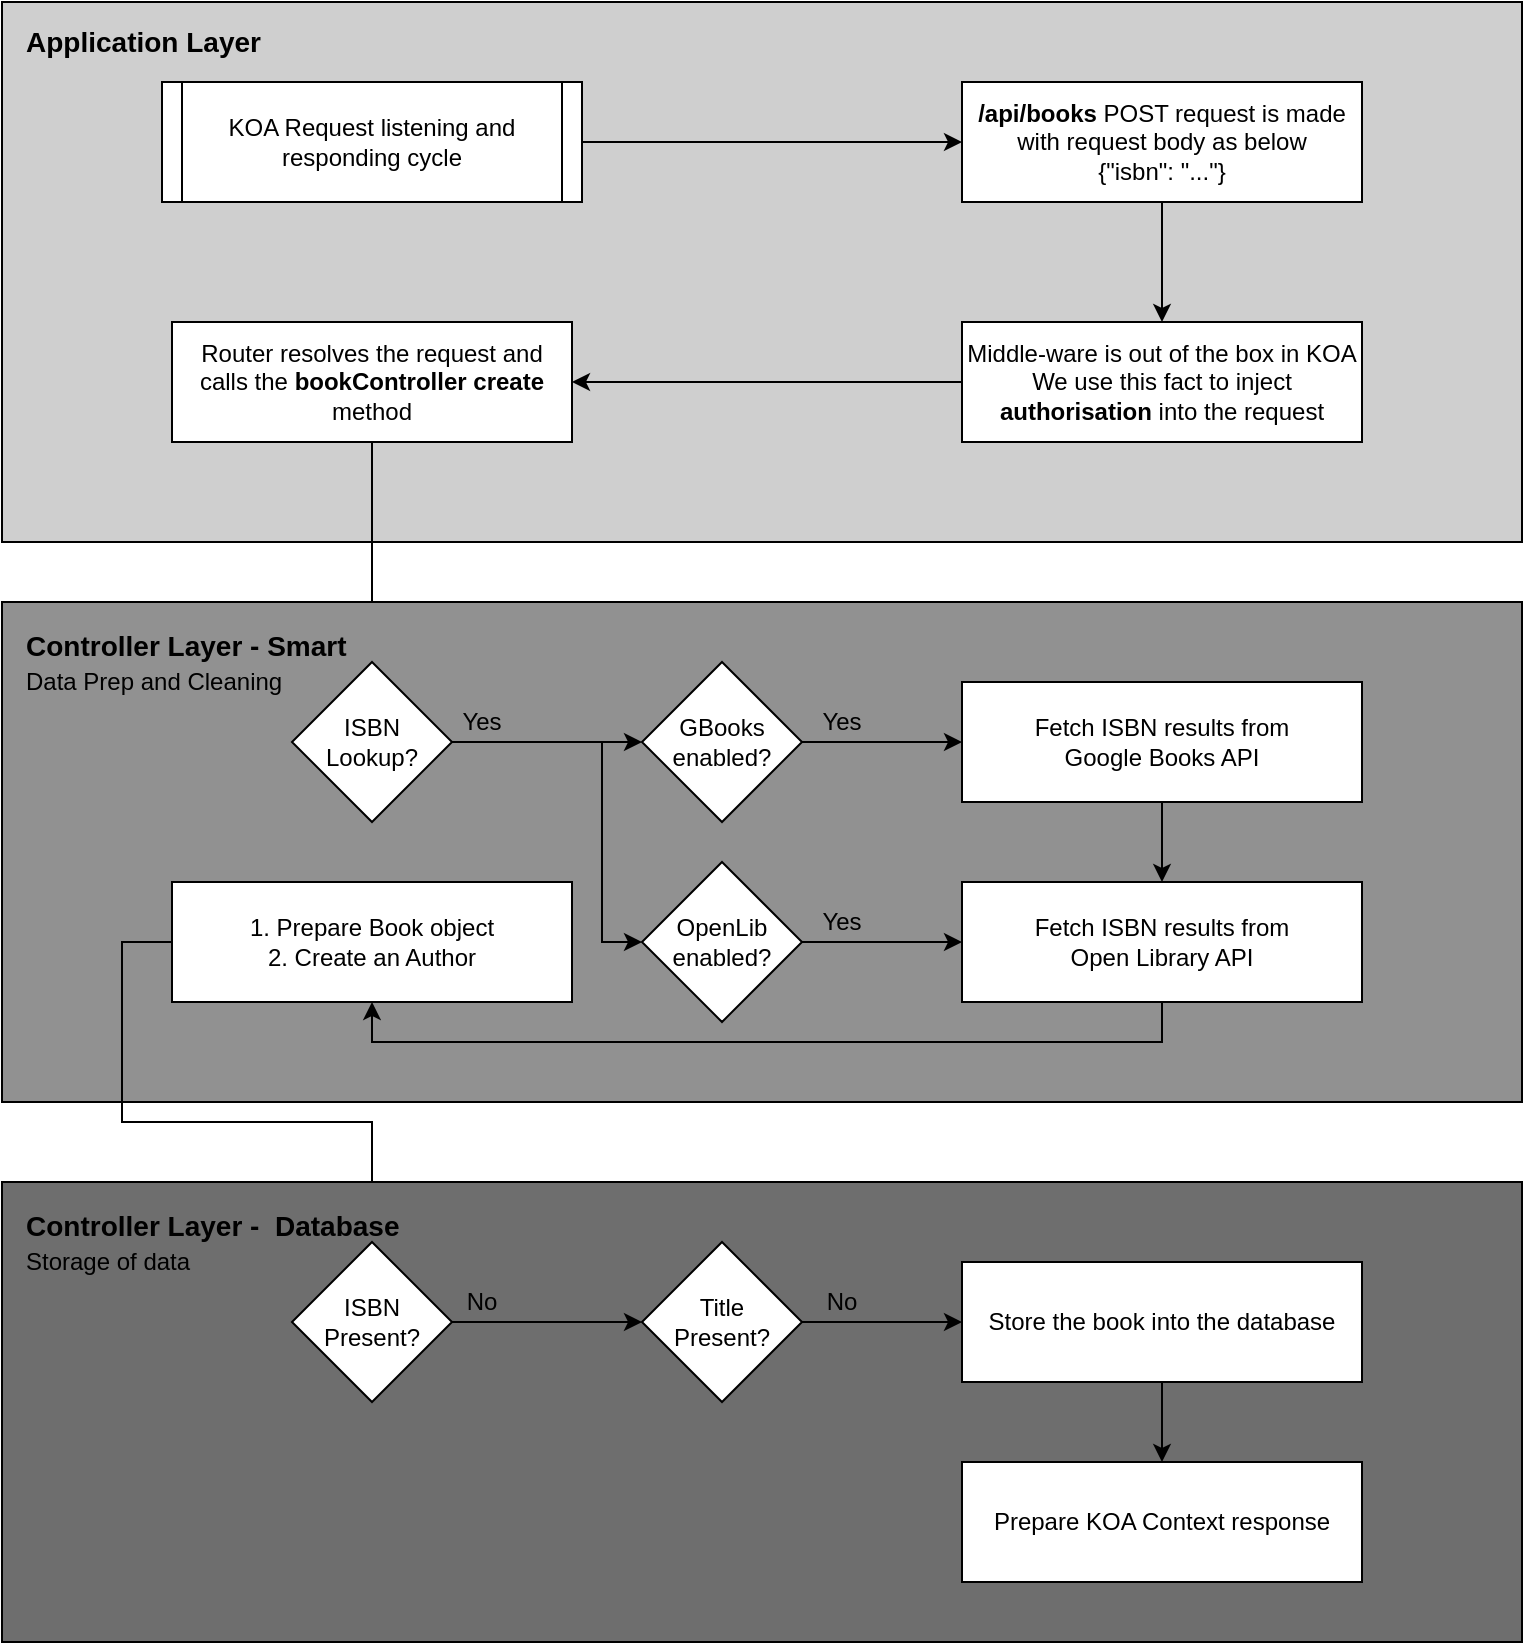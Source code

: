 <mxfile version="14.9.6" type="device"><diagram id="m3dN8ZAIcdzUo6bKnTt8" name="Page-1"><mxGraphModel dx="1422" dy="708" grid="1" gridSize="10" guides="1" tooltips="1" connect="1" arrows="1" fold="1" page="1" pageScale="1" pageWidth="827" pageHeight="1169" math="0" shadow="0"><root><mxCell id="0"/><mxCell id="1" parent="0"/><mxCell id="bxgr4_njgueO4-akbIJ1-2" value="" style="rounded=0;whiteSpace=wrap;html=1;fillColor=#CFCFCF;" vertex="1" parent="1"><mxGeometry x="40" y="80" width="760" height="270" as="geometry"/></mxCell><mxCell id="bxgr4_njgueO4-akbIJ1-10" style="edgeStyle=orthogonalEdgeStyle;rounded=0;orthogonalLoop=1;jettySize=auto;html=1;" edge="1" parent="1" source="bxgr4_njgueO4-akbIJ1-4" target="bxgr4_njgueO4-akbIJ1-5"><mxGeometry relative="1" as="geometry"/></mxCell><mxCell id="bxgr4_njgueO4-akbIJ1-4" value="KOA Request listening and responding cycle" style="shape=process;whiteSpace=wrap;html=1;backgroundOutline=1;size=0.048;" vertex="1" parent="1"><mxGeometry x="120" y="120" width="210" height="60" as="geometry"/></mxCell><mxCell id="bxgr4_njgueO4-akbIJ1-11" style="edgeStyle=orthogonalEdgeStyle;rounded=0;orthogonalLoop=1;jettySize=auto;html=1;entryX=0.5;entryY=0;entryDx=0;entryDy=0;" edge="1" parent="1" source="bxgr4_njgueO4-akbIJ1-5" target="bxgr4_njgueO4-akbIJ1-6"><mxGeometry relative="1" as="geometry"/></mxCell><mxCell id="bxgr4_njgueO4-akbIJ1-5" value="&lt;b&gt;/api/books&lt;/b&gt; POST request is made&lt;br&gt;with request body as below&lt;br&gt;{&quot;isbn&quot;: &quot;...&quot;}" style="rounded=0;whiteSpace=wrap;html=1;" vertex="1" parent="1"><mxGeometry x="520" y="120" width="200" height="60" as="geometry"/></mxCell><mxCell id="bxgr4_njgueO4-akbIJ1-12" style="edgeStyle=orthogonalEdgeStyle;rounded=0;orthogonalLoop=1;jettySize=auto;html=1;entryX=1;entryY=0.5;entryDx=0;entryDy=0;" edge="1" parent="1" source="bxgr4_njgueO4-akbIJ1-6" target="bxgr4_njgueO4-akbIJ1-7"><mxGeometry relative="1" as="geometry"/></mxCell><mxCell id="bxgr4_njgueO4-akbIJ1-6" value="Middle-ware is out of the box in KOA&lt;br&gt;We use this fact to inject&lt;br&gt;&lt;b&gt;authorisation&lt;/b&gt; into the request" style="rounded=0;whiteSpace=wrap;html=1;" vertex="1" parent="1"><mxGeometry x="520" y="240" width="200" height="60" as="geometry"/></mxCell><mxCell id="bxgr4_njgueO4-akbIJ1-57" style="edgeStyle=orthogonalEdgeStyle;rounded=0;orthogonalLoop=1;jettySize=auto;html=1;fontSize=14;" edge="1" parent="1" source="bxgr4_njgueO4-akbIJ1-7" target="bxgr4_njgueO4-akbIJ1-21"><mxGeometry relative="1" as="geometry"/></mxCell><mxCell id="bxgr4_njgueO4-akbIJ1-7" value="Router resolves the request and&lt;br&gt;calls the &lt;b&gt;bookController&lt;/b&gt;&amp;nbsp;&lt;b&gt;create&lt;/b&gt; method" style="rounded=0;whiteSpace=wrap;html=1;" vertex="1" parent="1"><mxGeometry x="125" y="240" width="200" height="60" as="geometry"/></mxCell><mxCell id="bxgr4_njgueO4-akbIJ1-13" value="" style="rounded=0;whiteSpace=wrap;html=1;fillColor=#919191;" vertex="1" parent="1"><mxGeometry x="40" y="380" width="760" height="250" as="geometry"/></mxCell><mxCell id="bxgr4_njgueO4-akbIJ1-35" style="edgeStyle=orthogonalEdgeStyle;rounded=0;orthogonalLoop=1;jettySize=auto;html=1;entryX=0.5;entryY=1;entryDx=0;entryDy=0;" edge="1" parent="1" source="bxgr4_njgueO4-akbIJ1-19" target="bxgr4_njgueO4-akbIJ1-20"><mxGeometry relative="1" as="geometry"><Array as="points"><mxPoint x="620" y="600"/><mxPoint x="225" y="600"/></Array></mxGeometry></mxCell><mxCell id="bxgr4_njgueO4-akbIJ1-19" value="Fetch ISBN results from &lt;br&gt;Open Library API" style="rounded=0;whiteSpace=wrap;html=1;" vertex="1" parent="1"><mxGeometry x="520" y="520" width="200" height="60" as="geometry"/></mxCell><mxCell id="bxgr4_njgueO4-akbIJ1-52" style="edgeStyle=orthogonalEdgeStyle;rounded=0;orthogonalLoop=1;jettySize=auto;html=1;" edge="1" parent="1" source="bxgr4_njgueO4-akbIJ1-20" target="bxgr4_njgueO4-akbIJ1-41"><mxGeometry relative="1" as="geometry"><Array as="points"><mxPoint x="100" y="550"/><mxPoint x="100" y="640"/><mxPoint x="225" y="640"/></Array></mxGeometry></mxCell><mxCell id="bxgr4_njgueO4-akbIJ1-20" value="1. Prepare Book object&lt;br&gt;2. Create an Author" style="rounded=0;whiteSpace=wrap;html=1;" vertex="1" parent="1"><mxGeometry x="125" y="520" width="200" height="60" as="geometry"/></mxCell><mxCell id="bxgr4_njgueO4-akbIJ1-22" style="edgeStyle=orthogonalEdgeStyle;rounded=0;orthogonalLoop=1;jettySize=auto;html=1;" edge="1" parent="1" source="bxgr4_njgueO4-akbIJ1-21" target="bxgr4_njgueO4-akbIJ1-24"><mxGeometry relative="1" as="geometry"><mxPoint x="360" y="450" as="targetPoint"/></mxGeometry></mxCell><mxCell id="bxgr4_njgueO4-akbIJ1-21" value="ISBN&lt;br&gt;Lookup?" style="rhombus;whiteSpace=wrap;html=1;" vertex="1" parent="1"><mxGeometry x="185" y="410" width="80" height="80" as="geometry"/></mxCell><mxCell id="bxgr4_njgueO4-akbIJ1-58" style="edgeStyle=orthogonalEdgeStyle;rounded=0;orthogonalLoop=1;jettySize=auto;html=1;entryX=0;entryY=0.5;entryDx=0;entryDy=0;fontSize=14;" edge="1" parent="1" source="bxgr4_njgueO4-akbIJ1-23" target="bxgr4_njgueO4-akbIJ1-27"><mxGeometry relative="1" as="geometry"><Array as="points"><mxPoint x="340" y="450"/><mxPoint x="340" y="550"/></Array></mxGeometry></mxCell><mxCell id="bxgr4_njgueO4-akbIJ1-23" value="Yes" style="text;html=1;strokeColor=none;fillColor=none;align=center;verticalAlign=middle;whiteSpace=wrap;rounded=0;" vertex="1" parent="1"><mxGeometry x="260" y="430" width="40" height="20" as="geometry"/></mxCell><mxCell id="bxgr4_njgueO4-akbIJ1-26" value="" style="edgeStyle=orthogonalEdgeStyle;rounded=0;orthogonalLoop=1;jettySize=auto;html=1;" edge="1" parent="1" source="bxgr4_njgueO4-akbIJ1-24" target="bxgr4_njgueO4-akbIJ1-25"><mxGeometry relative="1" as="geometry"/></mxCell><mxCell id="bxgr4_njgueO4-akbIJ1-24" value="GBooks&lt;br&gt;enabled?" style="rhombus;whiteSpace=wrap;html=1;" vertex="1" parent="1"><mxGeometry x="360" y="410" width="80" height="80" as="geometry"/></mxCell><mxCell id="bxgr4_njgueO4-akbIJ1-33" value="" style="edgeStyle=orthogonalEdgeStyle;rounded=0;orthogonalLoop=1;jettySize=auto;html=1;" edge="1" parent="1" source="bxgr4_njgueO4-akbIJ1-25" target="bxgr4_njgueO4-akbIJ1-19"><mxGeometry relative="1" as="geometry"/></mxCell><mxCell id="bxgr4_njgueO4-akbIJ1-25" value="Fetch ISBN results from&lt;br&gt;Google Books API" style="rounded=0;whiteSpace=wrap;html=1;" vertex="1" parent="1"><mxGeometry x="520" y="420" width="200" height="60" as="geometry"/></mxCell><mxCell id="bxgr4_njgueO4-akbIJ1-28" value="" style="edgeStyle=orthogonalEdgeStyle;rounded=0;orthogonalLoop=1;jettySize=auto;html=1;" edge="1" parent="1" source="bxgr4_njgueO4-akbIJ1-27" target="bxgr4_njgueO4-akbIJ1-19"><mxGeometry relative="1" as="geometry"/></mxCell><mxCell id="bxgr4_njgueO4-akbIJ1-27" value="OpenLib&lt;br&gt;enabled?" style="rhombus;whiteSpace=wrap;html=1;" vertex="1" parent="1"><mxGeometry x="360" y="510" width="80" height="80" as="geometry"/></mxCell><mxCell id="bxgr4_njgueO4-akbIJ1-31" value="Yes" style="text;html=1;strokeColor=none;fillColor=none;align=center;verticalAlign=middle;whiteSpace=wrap;rounded=0;" vertex="1" parent="1"><mxGeometry x="440" y="430" width="40" height="20" as="geometry"/></mxCell><mxCell id="bxgr4_njgueO4-akbIJ1-36" value="" style="rounded=0;whiteSpace=wrap;html=1;fillColor=#6E6E6E;" vertex="1" parent="1"><mxGeometry x="40" y="670" width="760" height="230" as="geometry"/></mxCell><mxCell id="bxgr4_njgueO4-akbIJ1-38" value="Prepare KOA Context response" style="rounded=0;whiteSpace=wrap;html=1;" vertex="1" parent="1"><mxGeometry x="520" y="810" width="200" height="60" as="geometry"/></mxCell><mxCell id="bxgr4_njgueO4-akbIJ1-40" style="edgeStyle=orthogonalEdgeStyle;rounded=0;orthogonalLoop=1;jettySize=auto;html=1;" edge="1" parent="1" source="bxgr4_njgueO4-akbIJ1-41" target="bxgr4_njgueO4-akbIJ1-45"><mxGeometry relative="1" as="geometry"><mxPoint x="360" y="740" as="targetPoint"/></mxGeometry></mxCell><mxCell id="bxgr4_njgueO4-akbIJ1-41" value="ISBN&lt;br&gt;Present?" style="rhombus;whiteSpace=wrap;html=1;" vertex="1" parent="1"><mxGeometry x="185" y="700" width="80" height="80" as="geometry"/></mxCell><mxCell id="bxgr4_njgueO4-akbIJ1-42" value="No" style="text;html=1;strokeColor=none;fillColor=none;align=center;verticalAlign=middle;whiteSpace=wrap;rounded=0;" vertex="1" parent="1"><mxGeometry x="260" y="720" width="40" height="20" as="geometry"/></mxCell><mxCell id="bxgr4_njgueO4-akbIJ1-43" value="" style="edgeStyle=orthogonalEdgeStyle;rounded=0;orthogonalLoop=1;jettySize=auto;html=1;" edge="1" parent="1" source="bxgr4_njgueO4-akbIJ1-45" target="bxgr4_njgueO4-akbIJ1-47"><mxGeometry relative="1" as="geometry"/></mxCell><mxCell id="bxgr4_njgueO4-akbIJ1-45" value="Title&lt;br&gt;Present?" style="rhombus;whiteSpace=wrap;html=1;" vertex="1" parent="1"><mxGeometry x="360" y="700" width="80" height="80" as="geometry"/></mxCell><mxCell id="bxgr4_njgueO4-akbIJ1-46" value="" style="edgeStyle=orthogonalEdgeStyle;rounded=0;orthogonalLoop=1;jettySize=auto;html=1;" edge="1" parent="1" source="bxgr4_njgueO4-akbIJ1-47" target="bxgr4_njgueO4-akbIJ1-38"><mxGeometry relative="1" as="geometry"/></mxCell><mxCell id="bxgr4_njgueO4-akbIJ1-47" value="Store the book into the database" style="rounded=0;whiteSpace=wrap;html=1;" vertex="1" parent="1"><mxGeometry x="520" y="710" width="200" height="60" as="geometry"/></mxCell><mxCell id="bxgr4_njgueO4-akbIJ1-50" value="No" style="text;html=1;strokeColor=none;fillColor=none;align=center;verticalAlign=middle;whiteSpace=wrap;rounded=0;" vertex="1" parent="1"><mxGeometry x="440" y="720" width="40" height="20" as="geometry"/></mxCell><mxCell id="bxgr4_njgueO4-akbIJ1-54" value="Application Layer" style="text;html=1;strokeColor=none;fillColor=none;align=left;verticalAlign=middle;whiteSpace=wrap;rounded=0;fontStyle=1;fontSize=14;" vertex="1" parent="1"><mxGeometry x="50" y="90" width="150" height="20" as="geometry"/></mxCell><mxCell id="bxgr4_njgueO4-akbIJ1-55" value="Controller Layer - Smart&lt;br&gt;&lt;font style=&quot;font-size: 12px ; font-weight: normal&quot;&gt;Data Prep and Cleaning&lt;/font&gt;" style="text;html=1;strokeColor=none;fillColor=none;align=left;verticalAlign=middle;whiteSpace=wrap;rounded=0;fontStyle=1;fontSize=14;" vertex="1" parent="1"><mxGeometry x="50" y="390" width="210" height="40" as="geometry"/></mxCell><mxCell id="bxgr4_njgueO4-akbIJ1-56" value="Controller Layer -&amp;nbsp; Database&lt;br&gt;&lt;font style=&quot;font-size: 12px ; font-weight: normal&quot;&gt;Storage of data&lt;/font&gt;" style="text;html=1;strokeColor=none;fillColor=none;align=left;verticalAlign=middle;whiteSpace=wrap;rounded=0;fontStyle=1;fontSize=14;" vertex="1" parent="1"><mxGeometry x="50" y="680" width="210" height="40" as="geometry"/></mxCell><mxCell id="bxgr4_njgueO4-akbIJ1-59" value="Yes" style="text;html=1;strokeColor=none;fillColor=none;align=center;verticalAlign=middle;whiteSpace=wrap;rounded=0;" vertex="1" parent="1"><mxGeometry x="440" y="530" width="40" height="20" as="geometry"/></mxCell></root></mxGraphModel></diagram></mxfile>